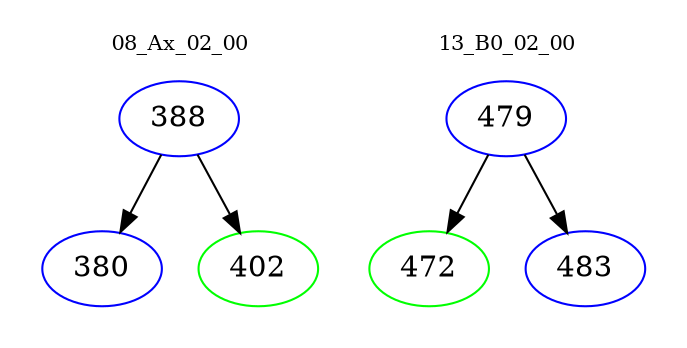 digraph{
subgraph cluster_0 {
color = white
label = "08_Ax_02_00";
fontsize=10;
T0_388 [label="388", color="blue"]
T0_388 -> T0_380 [color="black"]
T0_380 [label="380", color="blue"]
T0_388 -> T0_402 [color="black"]
T0_402 [label="402", color="green"]
}
subgraph cluster_1 {
color = white
label = "13_B0_02_00";
fontsize=10;
T1_479 [label="479", color="blue"]
T1_479 -> T1_472 [color="black"]
T1_472 [label="472", color="green"]
T1_479 -> T1_483 [color="black"]
T1_483 [label="483", color="blue"]
}
}
